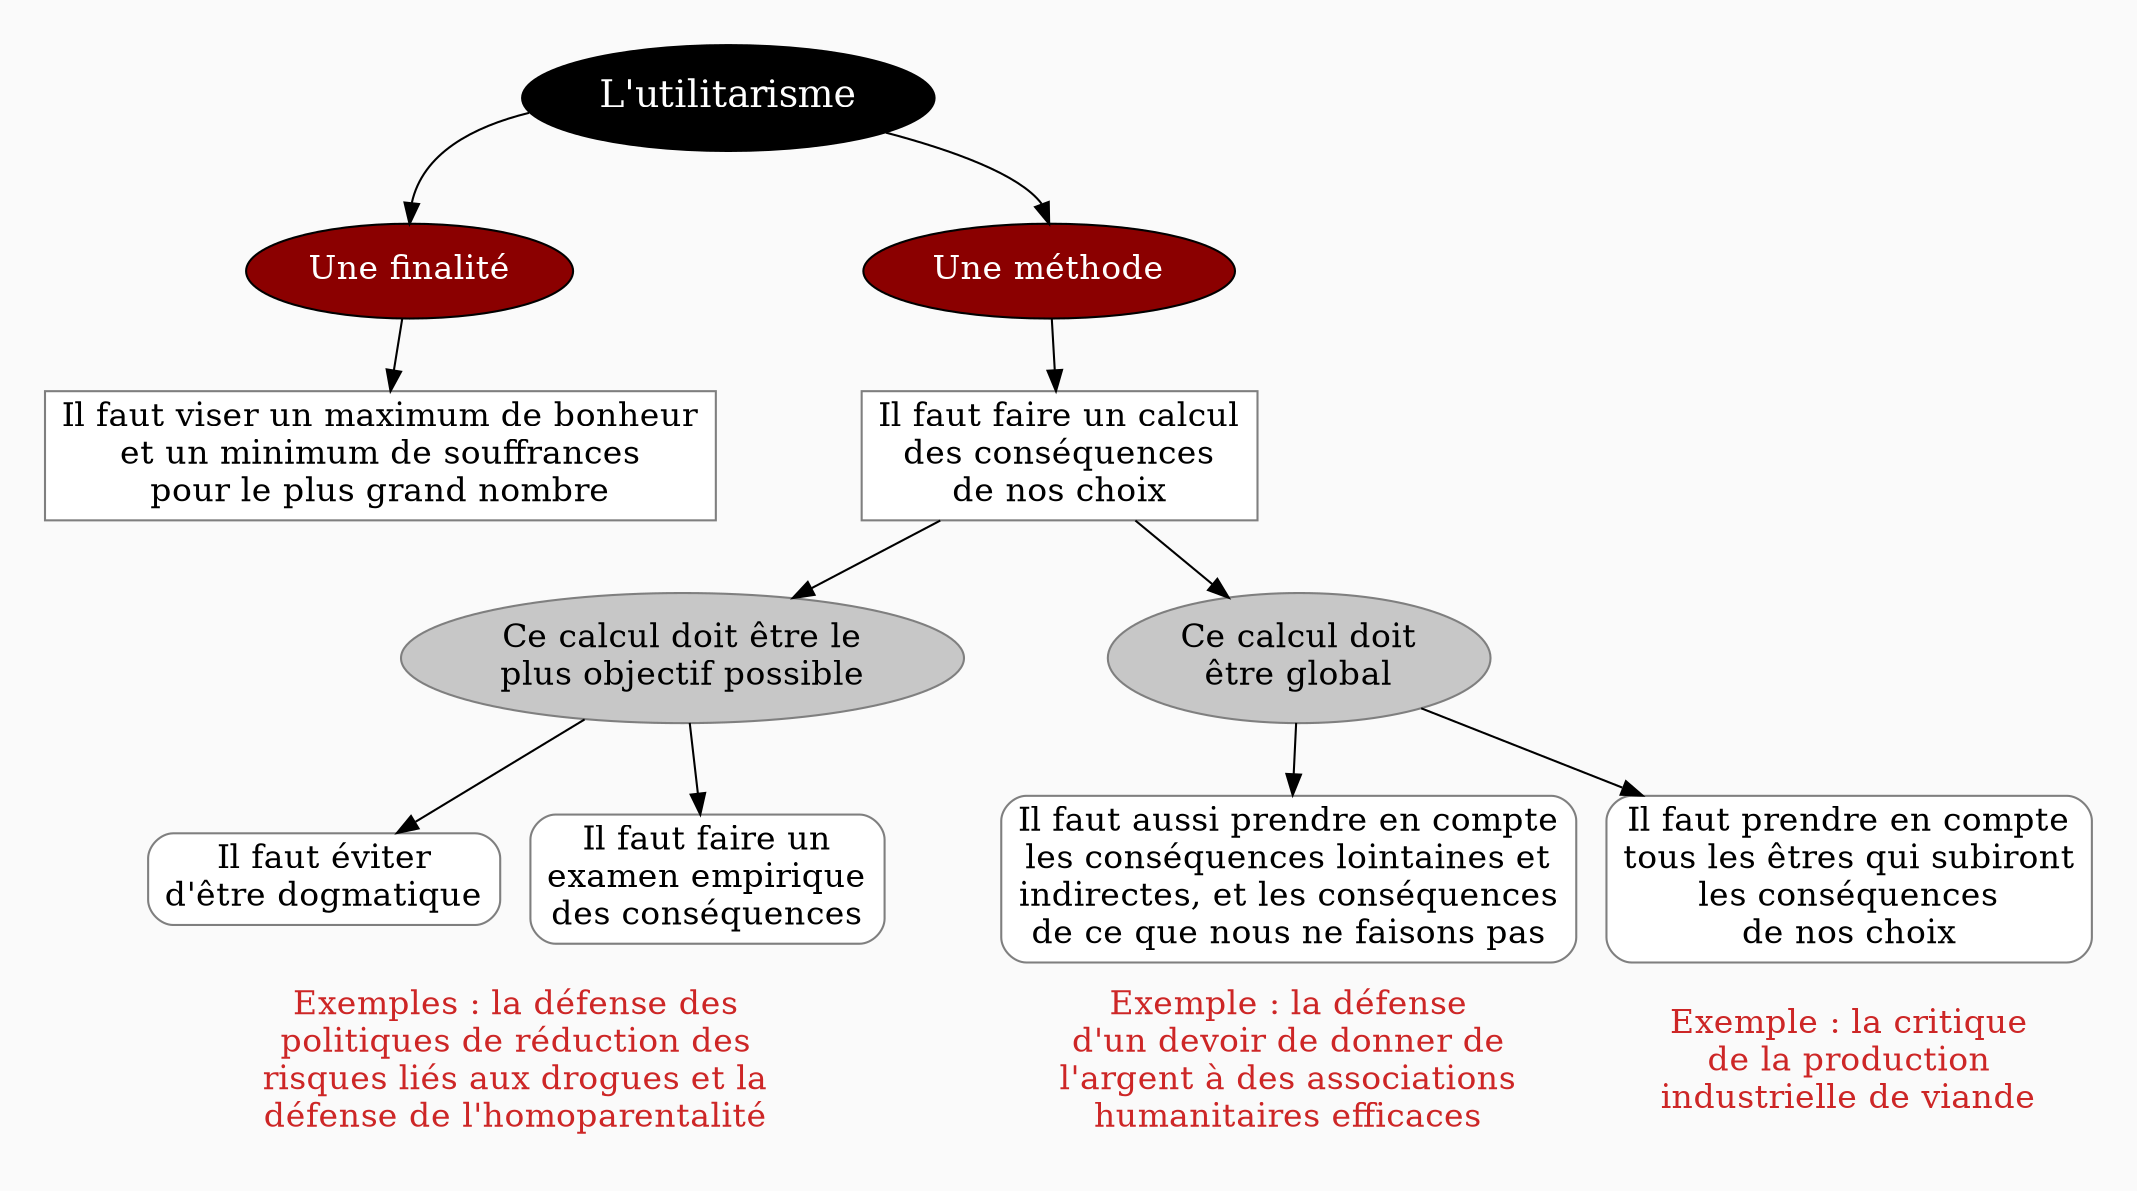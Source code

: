 digraph G {
// Template : diagram
// Usage : 
//rankdir=LR
splines=true
//splines=curved
bgcolor=grey98
pad=0.3
style=filled
edge[minlen=4]
node[style=filled, fontcolor=white]
ranksep=0.1
nodesep=0.2

// NIVEAU 1
node[fillcolor=12, fontsize=18]
a1[label="L'utilitarisme", margin=0.11]

// NIVEAU 2
node[fillcolor=red4, fontsize=16]
a1->{
b1[label="Une finalité", margin=0.10]    
b2[label="Une méthode", margin=0.10]
}[headport=n]

{rank=same;b1->b2[minlen=10,style=invis]}

node[fontcolor=black]
// NIVEAU 3 (sans intermédiaire)
node [shape=box, fillcolor=white, color=grey50]
// c1[label=""]
b1->c1
c1[label="Il faut viser un maximum de bonheur
et un minimum de souffrances
pour le plus grand nombre"]
b2->c2
c2[label="Il faut faire un calcul
des conséquences
de nos choix"]

{rank=same;c1->c2[minlen=5,style=invis]}

// INTERMÉDIAIRE AVANT NIVEAU 3
node[fillcolor=grey78, shape=oval]
// [arrowhead=none]
// bc1[label=""]
c2->{bc1,bc2}
bc1[label="Ce calcul doit être le
plus objectif possible"]
bc2[label="Ce calcul doit
être global"]

{rank=same;bc1->bc2[minlen=5,style=invis]}

// NIVEAU 3 (avec intermédiaire)
node[fillcolor=white, shape=box, color=grey50]
// c1[label=""]

// NIVEAU 4
node[style="filled,rounded", fillcolor=white, shape=box, color=grey50]
// d1[label=""]
bc1->{d1,d2}
d1[label="Il faut éviter
d'être dogmatique"]
d2[label="Il faut faire un
examen empirique
des conséquences"]

{rank=same;d2->d3[minlen=4,style=invis]}

bc2->{d3,d4}
d3[label="Il faut aussi prendre en compte
les conséquences lointaines et
indirectes, et les conséquences
de ce que nous ne faisons pas"]
d4[label="Il faut prendre en compte
tous les êtres qui subiront
les conséquences
de nos choix"]

// ÉTIQUETTES EN ROUGE
node[shape=plaintext, fontcolor=firebrick3, fillcolor=grey98]
// e1[label=< <B>= Titre</B><BR /><BR />Contenu<BR /> >]
// e1[label=""]
// ->e1[minlen=1, style=invis]

{d1,d2}->e1[minlen=1, style=invis]
e1[label="Exemples : la défense des
politiques de réduction des
risques liés aux drogues et la
défense de l'homoparentalité"]

d3->e2[minlen=1, style=invis]
e2[label="Exemple : la défense
d'un devoir de donner de
l'argent à des associations
humanitaires efficaces"]

d4->e3[minlen=1, style=invis]
e3[label="Exemple : la critique
de la production
industrielle de viande"]


// REMARQUES EN BLEU
node[color=blue, shape=box, margin=0.07, fontcolor=black, fontsize=12, style="dashed", penwidth=0.6]
edge[color=blue, arrowhead="none", xlabel="", style="dashed", penwidth=0.6]
// r1[label=""]
// {rank=same;->r1}
// {rank=same;r1->[dir=back]}

}
